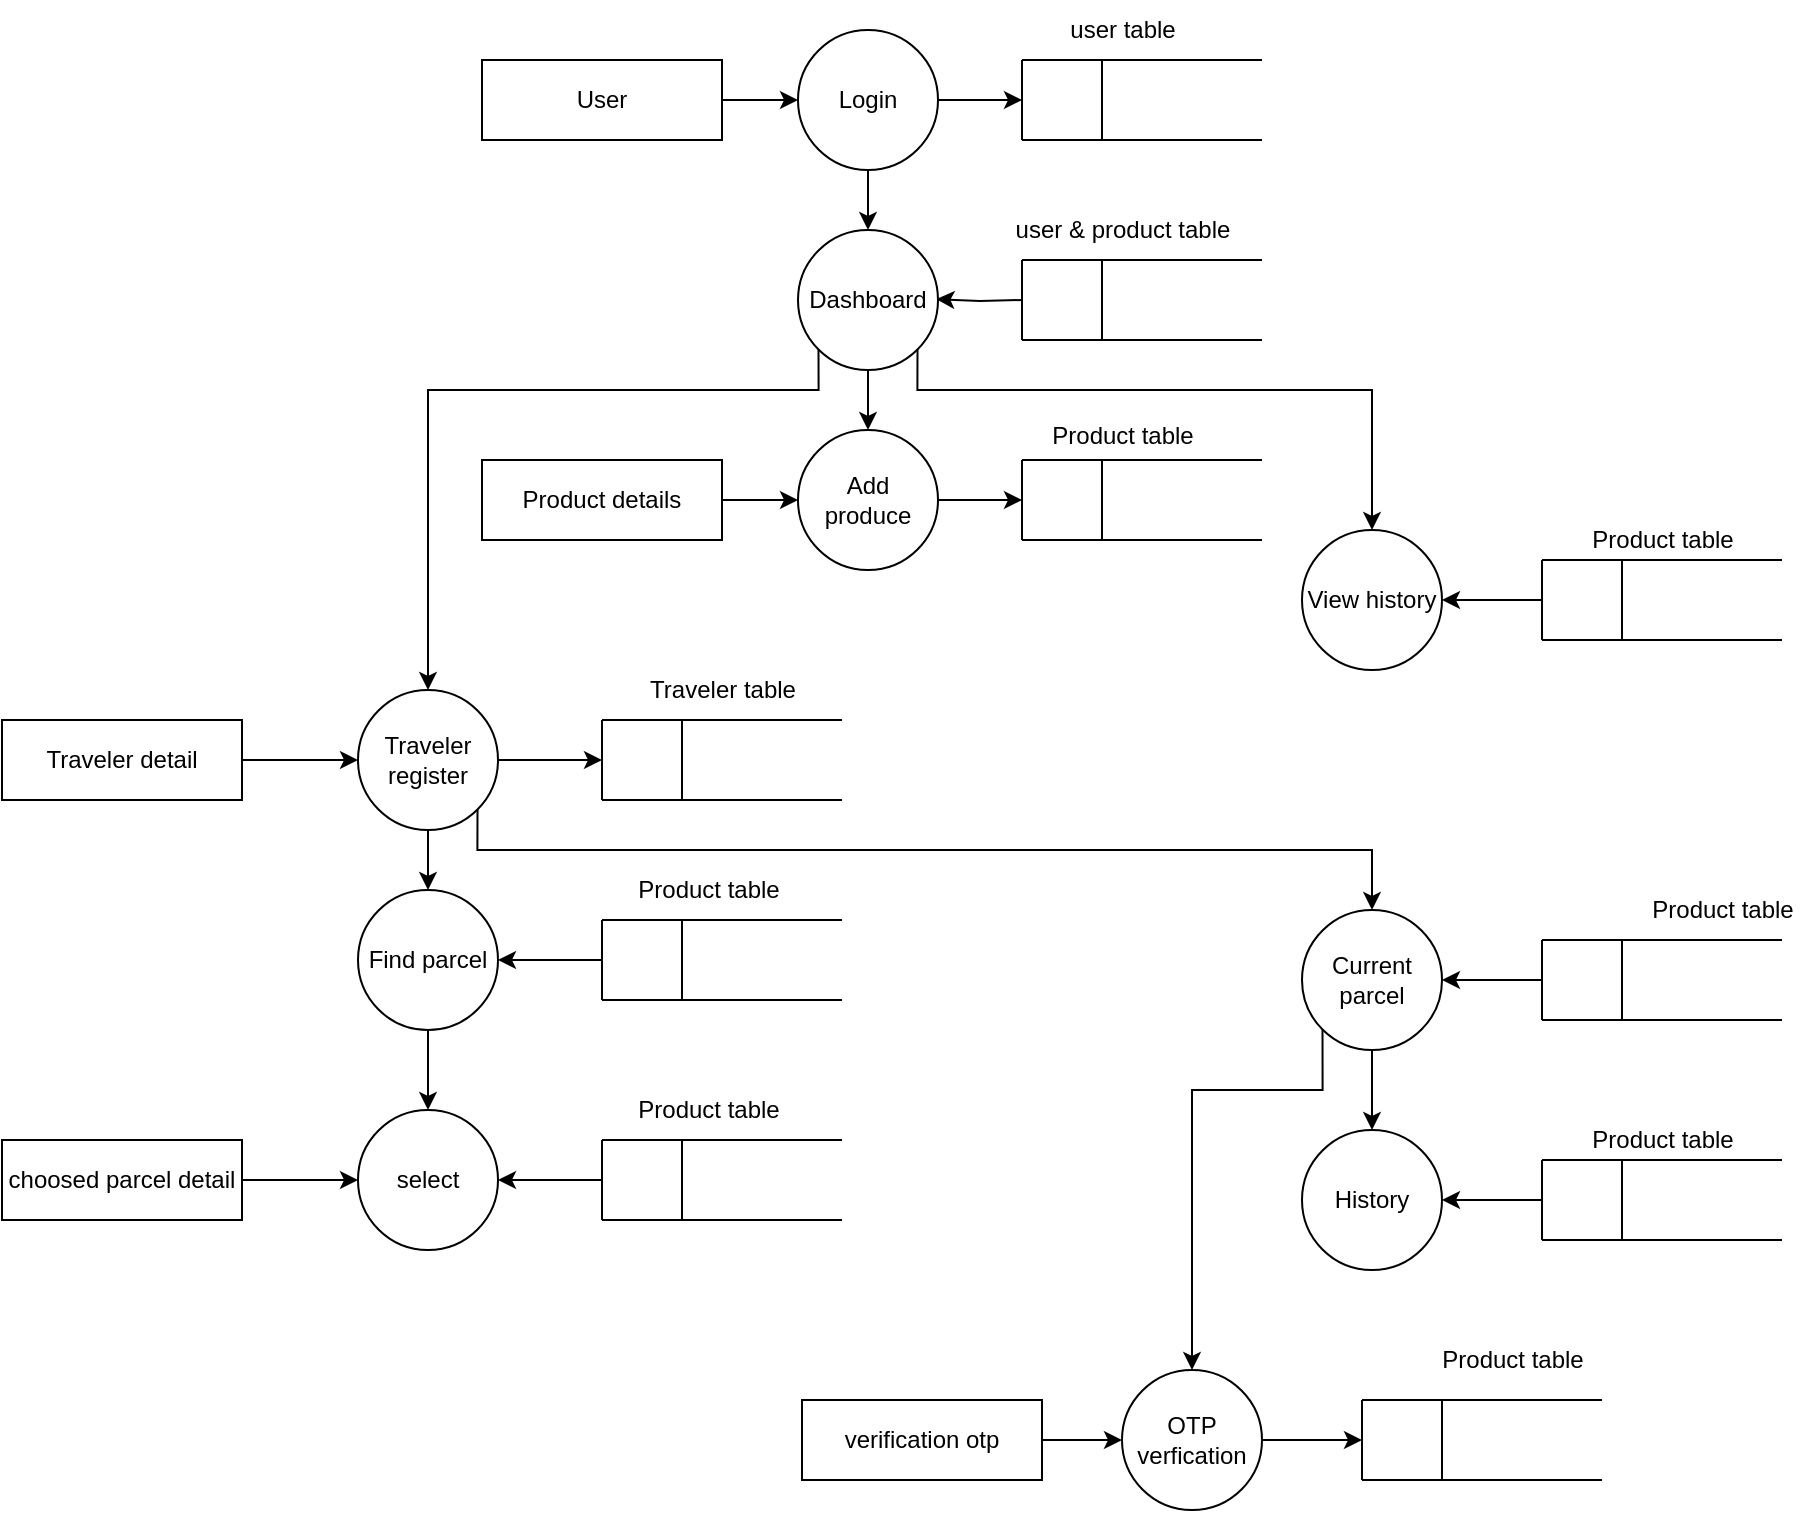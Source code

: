 <mxfile version="26.0.14">
  <diagram name="Page-1" id="l7YUqxtu2PfxJug_QhAc">
    <mxGraphModel dx="2759" dy="1013" grid="1" gridSize="10" guides="1" tooltips="1" connect="1" arrows="1" fold="1" page="1" pageScale="1" pageWidth="850" pageHeight="1100" math="0" shadow="0">
      <root>
        <mxCell id="0" />
        <mxCell id="1" parent="0" />
        <mxCell id="qzsIGpEAS1usHrQCYNtt-14" value="" style="group" vertex="1" connectable="0" parent="1">
          <mxGeometry x="440" y="85" width="120" height="40" as="geometry" />
        </mxCell>
        <mxCell id="qzsIGpEAS1usHrQCYNtt-1" value="" style="endArrow=none;html=1;rounded=0;" edge="1" parent="qzsIGpEAS1usHrQCYNtt-14">
          <mxGeometry width="50" height="50" relative="1" as="geometry">
            <mxPoint as="sourcePoint" />
            <mxPoint x="120" as="targetPoint" />
          </mxGeometry>
        </mxCell>
        <mxCell id="qzsIGpEAS1usHrQCYNtt-2" value="" style="endArrow=none;html=1;rounded=0;" edge="1" parent="qzsIGpEAS1usHrQCYNtt-14">
          <mxGeometry width="50" height="50" relative="1" as="geometry">
            <mxPoint y="40" as="sourcePoint" />
            <mxPoint as="targetPoint" />
          </mxGeometry>
        </mxCell>
        <mxCell id="qzsIGpEAS1usHrQCYNtt-3" value="" style="endArrow=none;html=1;rounded=0;" edge="1" parent="qzsIGpEAS1usHrQCYNtt-14">
          <mxGeometry width="50" height="50" relative="1" as="geometry">
            <mxPoint y="40" as="sourcePoint" />
            <mxPoint x="120" y="40" as="targetPoint" />
          </mxGeometry>
        </mxCell>
        <mxCell id="qzsIGpEAS1usHrQCYNtt-4" value="" style="endArrow=none;html=1;rounded=0;" edge="1" parent="qzsIGpEAS1usHrQCYNtt-14">
          <mxGeometry width="50" height="50" relative="1" as="geometry">
            <mxPoint x="40" y="40" as="sourcePoint" />
            <mxPoint x="40" as="targetPoint" />
          </mxGeometry>
        </mxCell>
        <mxCell id="qzsIGpEAS1usHrQCYNtt-93" value="" style="edgeStyle=orthogonalEdgeStyle;rounded=0;orthogonalLoop=1;jettySize=auto;html=1;" edge="1" parent="1" source="qzsIGpEAS1usHrQCYNtt-20" target="qzsIGpEAS1usHrQCYNtt-21">
          <mxGeometry relative="1" as="geometry" />
        </mxCell>
        <mxCell id="qzsIGpEAS1usHrQCYNtt-20" value="User" style="rounded=0;whiteSpace=wrap;html=1;" vertex="1" parent="1">
          <mxGeometry x="170" y="85" width="120" height="40" as="geometry" />
        </mxCell>
        <mxCell id="qzsIGpEAS1usHrQCYNtt-99" style="edgeStyle=orthogonalEdgeStyle;rounded=0;orthogonalLoop=1;jettySize=auto;html=1;" edge="1" parent="1" source="qzsIGpEAS1usHrQCYNtt-21">
          <mxGeometry relative="1" as="geometry">
            <mxPoint x="440.0" y="105" as="targetPoint" />
          </mxGeometry>
        </mxCell>
        <mxCell id="qzsIGpEAS1usHrQCYNtt-100" value="" style="edgeStyle=orthogonalEdgeStyle;rounded=0;orthogonalLoop=1;jettySize=auto;html=1;" edge="1" parent="1" source="qzsIGpEAS1usHrQCYNtt-21" target="qzsIGpEAS1usHrQCYNtt-36">
          <mxGeometry relative="1" as="geometry" />
        </mxCell>
        <mxCell id="qzsIGpEAS1usHrQCYNtt-21" value="Login" style="ellipse;whiteSpace=wrap;html=1;aspect=fixed;" vertex="1" parent="1">
          <mxGeometry x="328" y="70" width="70" height="70" as="geometry" />
        </mxCell>
        <mxCell id="qzsIGpEAS1usHrQCYNtt-104" style="edgeStyle=orthogonalEdgeStyle;rounded=0;orthogonalLoop=1;jettySize=auto;html=1;" edge="1" parent="1" source="qzsIGpEAS1usHrQCYNtt-35">
          <mxGeometry relative="1" as="geometry">
            <mxPoint x="440.0" y="305" as="targetPoint" />
          </mxGeometry>
        </mxCell>
        <mxCell id="qzsIGpEAS1usHrQCYNtt-35" value="Add produce" style="ellipse;whiteSpace=wrap;html=1;aspect=fixed;" vertex="1" parent="1">
          <mxGeometry x="328" y="270" width="70" height="70" as="geometry" />
        </mxCell>
        <mxCell id="qzsIGpEAS1usHrQCYNtt-101" style="edgeStyle=orthogonalEdgeStyle;rounded=0;orthogonalLoop=1;jettySize=auto;html=1;entryX=0.989;entryY=0.494;entryDx=0;entryDy=0;entryPerimeter=0;" edge="1" parent="1" target="qzsIGpEAS1usHrQCYNtt-36">
          <mxGeometry relative="1" as="geometry">
            <mxPoint x="425.0" y="205" as="targetPoint" />
            <mxPoint x="440" y="205" as="sourcePoint" />
          </mxGeometry>
        </mxCell>
        <mxCell id="qzsIGpEAS1usHrQCYNtt-102" value="" style="edgeStyle=orthogonalEdgeStyle;rounded=0;orthogonalLoop=1;jettySize=auto;html=1;" edge="1" parent="1" source="qzsIGpEAS1usHrQCYNtt-36" target="qzsIGpEAS1usHrQCYNtt-35">
          <mxGeometry relative="1" as="geometry" />
        </mxCell>
        <mxCell id="qzsIGpEAS1usHrQCYNtt-106" style="edgeStyle=orthogonalEdgeStyle;rounded=0;orthogonalLoop=1;jettySize=auto;html=1;exitX=1;exitY=1;exitDx=0;exitDy=0;entryX=0.5;entryY=0;entryDx=0;entryDy=0;" edge="1" parent="1" source="qzsIGpEAS1usHrQCYNtt-36" target="qzsIGpEAS1usHrQCYNtt-37">
          <mxGeometry relative="1" as="geometry">
            <mxPoint x="387.857" y="260" as="targetPoint" />
            <Array as="points">
              <mxPoint x="388" y="250" />
              <mxPoint x="615" y="250" />
            </Array>
          </mxGeometry>
        </mxCell>
        <mxCell id="qzsIGpEAS1usHrQCYNtt-108" style="edgeStyle=orthogonalEdgeStyle;rounded=0;orthogonalLoop=1;jettySize=auto;html=1;exitX=0;exitY=1;exitDx=0;exitDy=0;" edge="1" parent="1" source="qzsIGpEAS1usHrQCYNtt-36" target="qzsIGpEAS1usHrQCYNtt-43">
          <mxGeometry relative="1" as="geometry">
            <mxPoint x="338.571" y="260" as="targetPoint" />
            <Array as="points">
              <mxPoint x="338" y="250" />
              <mxPoint x="143" y="250" />
            </Array>
          </mxGeometry>
        </mxCell>
        <mxCell id="qzsIGpEAS1usHrQCYNtt-36" value="Dashboard" style="ellipse;whiteSpace=wrap;html=1;aspect=fixed;" vertex="1" parent="1">
          <mxGeometry x="328" y="170" width="70" height="70" as="geometry" />
        </mxCell>
        <mxCell id="qzsIGpEAS1usHrQCYNtt-37" value="View history" style="ellipse;whiteSpace=wrap;html=1;aspect=fixed;" vertex="1" parent="1">
          <mxGeometry x="580" y="320" width="70" height="70" as="geometry" />
        </mxCell>
        <mxCell id="qzsIGpEAS1usHrQCYNtt-38" value="" style="group" vertex="1" connectable="0" parent="1">
          <mxGeometry x="700" y="335" width="120" height="40" as="geometry" />
        </mxCell>
        <mxCell id="qzsIGpEAS1usHrQCYNtt-39" value="" style="endArrow=none;html=1;rounded=0;" edge="1" parent="qzsIGpEAS1usHrQCYNtt-38">
          <mxGeometry width="50" height="50" relative="1" as="geometry">
            <mxPoint as="sourcePoint" />
            <mxPoint x="120" as="targetPoint" />
          </mxGeometry>
        </mxCell>
        <mxCell id="qzsIGpEAS1usHrQCYNtt-40" value="" style="endArrow=none;html=1;rounded=0;" edge="1" parent="qzsIGpEAS1usHrQCYNtt-38">
          <mxGeometry width="50" height="50" relative="1" as="geometry">
            <mxPoint y="40" as="sourcePoint" />
            <mxPoint as="targetPoint" />
          </mxGeometry>
        </mxCell>
        <mxCell id="qzsIGpEAS1usHrQCYNtt-41" value="" style="endArrow=none;html=1;rounded=0;" edge="1" parent="qzsIGpEAS1usHrQCYNtt-38">
          <mxGeometry width="50" height="50" relative="1" as="geometry">
            <mxPoint y="40" as="sourcePoint" />
            <mxPoint x="120" y="40" as="targetPoint" />
          </mxGeometry>
        </mxCell>
        <mxCell id="qzsIGpEAS1usHrQCYNtt-42" value="" style="endArrow=none;html=1;rounded=0;" edge="1" parent="qzsIGpEAS1usHrQCYNtt-38">
          <mxGeometry width="50" height="50" relative="1" as="geometry">
            <mxPoint x="40" y="40" as="sourcePoint" />
            <mxPoint x="40" as="targetPoint" />
          </mxGeometry>
        </mxCell>
        <mxCell id="qzsIGpEAS1usHrQCYNtt-110" style="edgeStyle=orthogonalEdgeStyle;rounded=0;orthogonalLoop=1;jettySize=auto;html=1;" edge="1" parent="1" source="qzsIGpEAS1usHrQCYNtt-43">
          <mxGeometry relative="1" as="geometry">
            <mxPoint x="230.0" y="435.0" as="targetPoint" />
          </mxGeometry>
        </mxCell>
        <mxCell id="qzsIGpEAS1usHrQCYNtt-111" value="" style="edgeStyle=orthogonalEdgeStyle;rounded=0;orthogonalLoop=1;jettySize=auto;html=1;" edge="1" parent="1" source="qzsIGpEAS1usHrQCYNtt-43" target="qzsIGpEAS1usHrQCYNtt-50">
          <mxGeometry relative="1" as="geometry" />
        </mxCell>
        <mxCell id="qzsIGpEAS1usHrQCYNtt-121" style="edgeStyle=orthogonalEdgeStyle;rounded=0;orthogonalLoop=1;jettySize=auto;html=1;exitX=1;exitY=1;exitDx=0;exitDy=0;entryX=0.5;entryY=0;entryDx=0;entryDy=0;" edge="1" parent="1" source="qzsIGpEAS1usHrQCYNtt-43" target="qzsIGpEAS1usHrQCYNtt-69">
          <mxGeometry relative="1" as="geometry">
            <mxPoint x="780" y="520" as="targetPoint" />
            <Array as="points">
              <mxPoint x="168" y="480" />
              <mxPoint x="615" y="480" />
            </Array>
          </mxGeometry>
        </mxCell>
        <mxCell id="qzsIGpEAS1usHrQCYNtt-43" value="Traveler register" style="ellipse;whiteSpace=wrap;html=1;aspect=fixed;" vertex="1" parent="1">
          <mxGeometry x="108" y="400" width="70" height="70" as="geometry" />
        </mxCell>
        <mxCell id="qzsIGpEAS1usHrQCYNtt-109" value="" style="edgeStyle=orthogonalEdgeStyle;rounded=0;orthogonalLoop=1;jettySize=auto;html=1;" edge="1" parent="1" source="qzsIGpEAS1usHrQCYNtt-44" target="qzsIGpEAS1usHrQCYNtt-43">
          <mxGeometry relative="1" as="geometry" />
        </mxCell>
        <mxCell id="qzsIGpEAS1usHrQCYNtt-44" value="Traveler detail" style="rounded=0;whiteSpace=wrap;html=1;" vertex="1" parent="1">
          <mxGeometry x="-70" y="415" width="120" height="40" as="geometry" />
        </mxCell>
        <mxCell id="qzsIGpEAS1usHrQCYNtt-45" value="" style="group" vertex="1" connectable="0" parent="1">
          <mxGeometry x="230" y="415" width="120" height="40" as="geometry" />
        </mxCell>
        <mxCell id="qzsIGpEAS1usHrQCYNtt-46" value="" style="endArrow=none;html=1;rounded=0;" edge="1" parent="qzsIGpEAS1usHrQCYNtt-45">
          <mxGeometry width="50" height="50" relative="1" as="geometry">
            <mxPoint as="sourcePoint" />
            <mxPoint x="120" as="targetPoint" />
          </mxGeometry>
        </mxCell>
        <mxCell id="qzsIGpEAS1usHrQCYNtt-47" value="" style="endArrow=none;html=1;rounded=0;" edge="1" parent="qzsIGpEAS1usHrQCYNtt-45">
          <mxGeometry width="50" height="50" relative="1" as="geometry">
            <mxPoint y="40" as="sourcePoint" />
            <mxPoint as="targetPoint" />
          </mxGeometry>
        </mxCell>
        <mxCell id="qzsIGpEAS1usHrQCYNtt-48" value="" style="endArrow=none;html=1;rounded=0;" edge="1" parent="qzsIGpEAS1usHrQCYNtt-45">
          <mxGeometry width="50" height="50" relative="1" as="geometry">
            <mxPoint y="40" as="sourcePoint" />
            <mxPoint x="120" y="40" as="targetPoint" />
          </mxGeometry>
        </mxCell>
        <mxCell id="qzsIGpEAS1usHrQCYNtt-49" value="" style="endArrow=none;html=1;rounded=0;" edge="1" parent="qzsIGpEAS1usHrQCYNtt-45">
          <mxGeometry width="50" height="50" relative="1" as="geometry">
            <mxPoint x="40" y="40" as="sourcePoint" />
            <mxPoint x="40" as="targetPoint" />
          </mxGeometry>
        </mxCell>
        <mxCell id="qzsIGpEAS1usHrQCYNtt-112" value="" style="edgeStyle=orthogonalEdgeStyle;rounded=0;orthogonalLoop=1;jettySize=auto;html=1;" edge="1" parent="1" source="qzsIGpEAS1usHrQCYNtt-50" target="qzsIGpEAS1usHrQCYNtt-51">
          <mxGeometry relative="1" as="geometry" />
        </mxCell>
        <mxCell id="qzsIGpEAS1usHrQCYNtt-50" value="Find parcel" style="ellipse;whiteSpace=wrap;html=1;aspect=fixed;" vertex="1" parent="1">
          <mxGeometry x="108" y="500" width="70" height="70" as="geometry" />
        </mxCell>
        <mxCell id="qzsIGpEAS1usHrQCYNtt-51" value="select" style="ellipse;whiteSpace=wrap;html=1;aspect=fixed;" vertex="1" parent="1">
          <mxGeometry x="108" y="610" width="70" height="70" as="geometry" />
        </mxCell>
        <mxCell id="qzsIGpEAS1usHrQCYNtt-116" style="edgeStyle=orthogonalEdgeStyle;rounded=0;orthogonalLoop=1;jettySize=auto;html=1;" edge="1" parent="1" source="qzsIGpEAS1usHrQCYNtt-52">
          <mxGeometry relative="1" as="geometry">
            <mxPoint x="610" y="775" as="targetPoint" />
          </mxGeometry>
        </mxCell>
        <mxCell id="qzsIGpEAS1usHrQCYNtt-52" value="OTP verfication" style="ellipse;whiteSpace=wrap;html=1;aspect=fixed;" vertex="1" parent="1">
          <mxGeometry x="490" y="740" width="70" height="70" as="geometry" />
        </mxCell>
        <mxCell id="qzsIGpEAS1usHrQCYNtt-53" value="" style="group" vertex="1" connectable="0" parent="1">
          <mxGeometry x="230" y="515" width="120" height="40" as="geometry" />
        </mxCell>
        <mxCell id="qzsIGpEAS1usHrQCYNtt-54" value="" style="endArrow=none;html=1;rounded=0;" edge="1" parent="qzsIGpEAS1usHrQCYNtt-53">
          <mxGeometry width="50" height="50" relative="1" as="geometry">
            <mxPoint as="sourcePoint" />
            <mxPoint x="120" as="targetPoint" />
          </mxGeometry>
        </mxCell>
        <mxCell id="qzsIGpEAS1usHrQCYNtt-55" value="" style="endArrow=none;html=1;rounded=0;" edge="1" parent="qzsIGpEAS1usHrQCYNtt-53">
          <mxGeometry width="50" height="50" relative="1" as="geometry">
            <mxPoint y="40" as="sourcePoint" />
            <mxPoint as="targetPoint" />
          </mxGeometry>
        </mxCell>
        <mxCell id="qzsIGpEAS1usHrQCYNtt-56" value="" style="endArrow=none;html=1;rounded=0;" edge="1" parent="qzsIGpEAS1usHrQCYNtt-53">
          <mxGeometry width="50" height="50" relative="1" as="geometry">
            <mxPoint y="40" as="sourcePoint" />
            <mxPoint x="120" y="40" as="targetPoint" />
          </mxGeometry>
        </mxCell>
        <mxCell id="qzsIGpEAS1usHrQCYNtt-57" value="" style="endArrow=none;html=1;rounded=0;" edge="1" parent="qzsIGpEAS1usHrQCYNtt-53">
          <mxGeometry width="50" height="50" relative="1" as="geometry">
            <mxPoint x="40" y="40" as="sourcePoint" />
            <mxPoint x="40" as="targetPoint" />
          </mxGeometry>
        </mxCell>
        <mxCell id="qzsIGpEAS1usHrQCYNtt-58" value="" style="group" vertex="1" connectable="0" parent="1">
          <mxGeometry x="230" y="625" width="120" height="40" as="geometry" />
        </mxCell>
        <mxCell id="qzsIGpEAS1usHrQCYNtt-59" value="" style="endArrow=none;html=1;rounded=0;" edge="1" parent="qzsIGpEAS1usHrQCYNtt-58">
          <mxGeometry width="50" height="50" relative="1" as="geometry">
            <mxPoint as="sourcePoint" />
            <mxPoint x="120" as="targetPoint" />
          </mxGeometry>
        </mxCell>
        <mxCell id="qzsIGpEAS1usHrQCYNtt-60" value="" style="endArrow=none;html=1;rounded=0;" edge="1" parent="qzsIGpEAS1usHrQCYNtt-58">
          <mxGeometry width="50" height="50" relative="1" as="geometry">
            <mxPoint y="40" as="sourcePoint" />
            <mxPoint as="targetPoint" />
          </mxGeometry>
        </mxCell>
        <mxCell id="qzsIGpEAS1usHrQCYNtt-61" value="" style="endArrow=none;html=1;rounded=0;" edge="1" parent="qzsIGpEAS1usHrQCYNtt-58">
          <mxGeometry width="50" height="50" relative="1" as="geometry">
            <mxPoint y="40" as="sourcePoint" />
            <mxPoint x="120" y="40" as="targetPoint" />
          </mxGeometry>
        </mxCell>
        <mxCell id="qzsIGpEAS1usHrQCYNtt-62" value="" style="endArrow=none;html=1;rounded=0;" edge="1" parent="qzsIGpEAS1usHrQCYNtt-58">
          <mxGeometry width="50" height="50" relative="1" as="geometry">
            <mxPoint x="40" y="40" as="sourcePoint" />
            <mxPoint x="40" as="targetPoint" />
          </mxGeometry>
        </mxCell>
        <mxCell id="qzsIGpEAS1usHrQCYNtt-63" value="" style="group" vertex="1" connectable="0" parent="1">
          <mxGeometry x="610" y="755" width="120" height="40" as="geometry" />
        </mxCell>
        <mxCell id="qzsIGpEAS1usHrQCYNtt-64" value="" style="endArrow=none;html=1;rounded=0;" edge="1" parent="qzsIGpEAS1usHrQCYNtt-63">
          <mxGeometry width="50" height="50" relative="1" as="geometry">
            <mxPoint as="sourcePoint" />
            <mxPoint x="120" as="targetPoint" />
          </mxGeometry>
        </mxCell>
        <mxCell id="qzsIGpEAS1usHrQCYNtt-65" value="" style="endArrow=none;html=1;rounded=0;" edge="1" parent="qzsIGpEAS1usHrQCYNtt-63">
          <mxGeometry width="50" height="50" relative="1" as="geometry">
            <mxPoint y="40" as="sourcePoint" />
            <mxPoint as="targetPoint" />
          </mxGeometry>
        </mxCell>
        <mxCell id="qzsIGpEAS1usHrQCYNtt-66" value="" style="endArrow=none;html=1;rounded=0;" edge="1" parent="qzsIGpEAS1usHrQCYNtt-63">
          <mxGeometry width="50" height="50" relative="1" as="geometry">
            <mxPoint y="40" as="sourcePoint" />
            <mxPoint x="120" y="40" as="targetPoint" />
          </mxGeometry>
        </mxCell>
        <mxCell id="qzsIGpEAS1usHrQCYNtt-67" value="" style="endArrow=none;html=1;rounded=0;" edge="1" parent="qzsIGpEAS1usHrQCYNtt-63">
          <mxGeometry width="50" height="50" relative="1" as="geometry">
            <mxPoint x="40" y="40" as="sourcePoint" />
            <mxPoint x="40" as="targetPoint" />
          </mxGeometry>
        </mxCell>
        <mxCell id="qzsIGpEAS1usHrQCYNtt-68" value="History" style="ellipse;whiteSpace=wrap;html=1;aspect=fixed;" vertex="1" parent="1">
          <mxGeometry x="580" y="620" width="70" height="70" as="geometry" />
        </mxCell>
        <mxCell id="qzsIGpEAS1usHrQCYNtt-124" value="" style="edgeStyle=orthogonalEdgeStyle;rounded=0;orthogonalLoop=1;jettySize=auto;html=1;" edge="1" parent="1" source="qzsIGpEAS1usHrQCYNtt-69" target="qzsIGpEAS1usHrQCYNtt-68">
          <mxGeometry relative="1" as="geometry" />
        </mxCell>
        <mxCell id="qzsIGpEAS1usHrQCYNtt-125" style="edgeStyle=orthogonalEdgeStyle;rounded=0;orthogonalLoop=1;jettySize=auto;html=1;exitX=0;exitY=1;exitDx=0;exitDy=0;entryX=0.5;entryY=0;entryDx=0;entryDy=0;" edge="1" parent="1" source="qzsIGpEAS1usHrQCYNtt-69" target="qzsIGpEAS1usHrQCYNtt-52">
          <mxGeometry relative="1" as="geometry">
            <mxPoint x="590.4" y="610" as="targetPoint" />
            <Array as="points">
              <mxPoint x="590" y="600" />
              <mxPoint x="525" y="600" />
            </Array>
          </mxGeometry>
        </mxCell>
        <mxCell id="qzsIGpEAS1usHrQCYNtt-69" value="Current parcel" style="ellipse;whiteSpace=wrap;html=1;aspect=fixed;" vertex="1" parent="1">
          <mxGeometry x="580" y="510" width="70" height="70" as="geometry" />
        </mxCell>
        <mxCell id="qzsIGpEAS1usHrQCYNtt-70" value="" style="group" vertex="1" connectable="0" parent="1">
          <mxGeometry x="700" y="525" width="120" height="40" as="geometry" />
        </mxCell>
        <mxCell id="qzsIGpEAS1usHrQCYNtt-71" value="" style="endArrow=none;html=1;rounded=0;" edge="1" parent="qzsIGpEAS1usHrQCYNtt-70">
          <mxGeometry width="50" height="50" relative="1" as="geometry">
            <mxPoint as="sourcePoint" />
            <mxPoint x="120" as="targetPoint" />
          </mxGeometry>
        </mxCell>
        <mxCell id="qzsIGpEAS1usHrQCYNtt-72" value="" style="endArrow=none;html=1;rounded=0;" edge="1" parent="qzsIGpEAS1usHrQCYNtt-70">
          <mxGeometry width="50" height="50" relative="1" as="geometry">
            <mxPoint y="40" as="sourcePoint" />
            <mxPoint as="targetPoint" />
          </mxGeometry>
        </mxCell>
        <mxCell id="qzsIGpEAS1usHrQCYNtt-73" value="" style="endArrow=none;html=1;rounded=0;" edge="1" parent="qzsIGpEAS1usHrQCYNtt-70">
          <mxGeometry width="50" height="50" relative="1" as="geometry">
            <mxPoint y="40" as="sourcePoint" />
            <mxPoint x="120" y="40" as="targetPoint" />
          </mxGeometry>
        </mxCell>
        <mxCell id="qzsIGpEAS1usHrQCYNtt-74" value="" style="endArrow=none;html=1;rounded=0;" edge="1" parent="qzsIGpEAS1usHrQCYNtt-70">
          <mxGeometry width="50" height="50" relative="1" as="geometry">
            <mxPoint x="40" y="40" as="sourcePoint" />
            <mxPoint x="40" as="targetPoint" />
          </mxGeometry>
        </mxCell>
        <mxCell id="qzsIGpEAS1usHrQCYNtt-75" value="" style="group" vertex="1" connectable="0" parent="1">
          <mxGeometry x="700" y="635" width="120" height="40" as="geometry" />
        </mxCell>
        <mxCell id="qzsIGpEAS1usHrQCYNtt-76" value="" style="endArrow=none;html=1;rounded=0;" edge="1" parent="qzsIGpEAS1usHrQCYNtt-75">
          <mxGeometry width="50" height="50" relative="1" as="geometry">
            <mxPoint as="sourcePoint" />
            <mxPoint x="120" as="targetPoint" />
          </mxGeometry>
        </mxCell>
        <mxCell id="qzsIGpEAS1usHrQCYNtt-77" value="" style="endArrow=none;html=1;rounded=0;" edge="1" parent="qzsIGpEAS1usHrQCYNtt-75">
          <mxGeometry width="50" height="50" relative="1" as="geometry">
            <mxPoint y="40" as="sourcePoint" />
            <mxPoint as="targetPoint" />
          </mxGeometry>
        </mxCell>
        <mxCell id="qzsIGpEAS1usHrQCYNtt-78" value="" style="endArrow=none;html=1;rounded=0;" edge="1" parent="qzsIGpEAS1usHrQCYNtt-75">
          <mxGeometry width="50" height="50" relative="1" as="geometry">
            <mxPoint y="40" as="sourcePoint" />
            <mxPoint x="120" y="40" as="targetPoint" />
          </mxGeometry>
        </mxCell>
        <mxCell id="qzsIGpEAS1usHrQCYNtt-79" value="" style="endArrow=none;html=1;rounded=0;" edge="1" parent="qzsIGpEAS1usHrQCYNtt-75">
          <mxGeometry width="50" height="50" relative="1" as="geometry">
            <mxPoint x="40" y="40" as="sourcePoint" />
            <mxPoint x="40" as="targetPoint" />
          </mxGeometry>
        </mxCell>
        <mxCell id="qzsIGpEAS1usHrQCYNtt-123" value="" style="edgeStyle=orthogonalEdgeStyle;rounded=0;orthogonalLoop=1;jettySize=auto;html=1;" edge="1" parent="1" source="qzsIGpEAS1usHrQCYNtt-80" target="qzsIGpEAS1usHrQCYNtt-51">
          <mxGeometry relative="1" as="geometry" />
        </mxCell>
        <mxCell id="qzsIGpEAS1usHrQCYNtt-80" value="choosed parcel detail" style="rounded=0;whiteSpace=wrap;html=1;" vertex="1" parent="1">
          <mxGeometry x="-70" y="625" width="120" height="40" as="geometry" />
        </mxCell>
        <mxCell id="qzsIGpEAS1usHrQCYNtt-81" value="" style="group" vertex="1" connectable="0" parent="1">
          <mxGeometry x="440" y="185" width="120" height="40" as="geometry" />
        </mxCell>
        <mxCell id="qzsIGpEAS1usHrQCYNtt-82" value="" style="endArrow=none;html=1;rounded=0;" edge="1" parent="qzsIGpEAS1usHrQCYNtt-81">
          <mxGeometry width="50" height="50" relative="1" as="geometry">
            <mxPoint as="sourcePoint" />
            <mxPoint x="120" as="targetPoint" />
          </mxGeometry>
        </mxCell>
        <mxCell id="qzsIGpEAS1usHrQCYNtt-83" value="" style="endArrow=none;html=1;rounded=0;" edge="1" parent="qzsIGpEAS1usHrQCYNtt-81">
          <mxGeometry width="50" height="50" relative="1" as="geometry">
            <mxPoint y="40" as="sourcePoint" />
            <mxPoint as="targetPoint" />
          </mxGeometry>
        </mxCell>
        <mxCell id="qzsIGpEAS1usHrQCYNtt-84" value="" style="endArrow=none;html=1;rounded=0;" edge="1" parent="qzsIGpEAS1usHrQCYNtt-81">
          <mxGeometry width="50" height="50" relative="1" as="geometry">
            <mxPoint y="40" as="sourcePoint" />
            <mxPoint x="120" y="40" as="targetPoint" />
          </mxGeometry>
        </mxCell>
        <mxCell id="qzsIGpEAS1usHrQCYNtt-85" value="" style="endArrow=none;html=1;rounded=0;" edge="1" parent="qzsIGpEAS1usHrQCYNtt-81">
          <mxGeometry width="50" height="50" relative="1" as="geometry">
            <mxPoint x="40" y="40" as="sourcePoint" />
            <mxPoint x="40" as="targetPoint" />
          </mxGeometry>
        </mxCell>
        <mxCell id="qzsIGpEAS1usHrQCYNtt-103" value="" style="edgeStyle=orthogonalEdgeStyle;rounded=0;orthogonalLoop=1;jettySize=auto;html=1;" edge="1" parent="1" source="qzsIGpEAS1usHrQCYNtt-86" target="qzsIGpEAS1usHrQCYNtt-35">
          <mxGeometry relative="1" as="geometry" />
        </mxCell>
        <mxCell id="qzsIGpEAS1usHrQCYNtt-86" value="Product details" style="rounded=0;whiteSpace=wrap;html=1;" vertex="1" parent="1">
          <mxGeometry x="170" y="285" width="120" height="40" as="geometry" />
        </mxCell>
        <mxCell id="qzsIGpEAS1usHrQCYNtt-87" value="" style="group" vertex="1" connectable="0" parent="1">
          <mxGeometry x="440" y="285" width="120" height="40" as="geometry" />
        </mxCell>
        <mxCell id="qzsIGpEAS1usHrQCYNtt-88" value="" style="endArrow=none;html=1;rounded=0;" edge="1" parent="qzsIGpEAS1usHrQCYNtt-87">
          <mxGeometry width="50" height="50" relative="1" as="geometry">
            <mxPoint as="sourcePoint" />
            <mxPoint x="120" as="targetPoint" />
          </mxGeometry>
        </mxCell>
        <mxCell id="qzsIGpEAS1usHrQCYNtt-89" value="" style="endArrow=none;html=1;rounded=0;" edge="1" parent="qzsIGpEAS1usHrQCYNtt-87">
          <mxGeometry width="50" height="50" relative="1" as="geometry">
            <mxPoint y="40" as="sourcePoint" />
            <mxPoint as="targetPoint" />
          </mxGeometry>
        </mxCell>
        <mxCell id="qzsIGpEAS1usHrQCYNtt-90" value="" style="endArrow=none;html=1;rounded=0;" edge="1" parent="qzsIGpEAS1usHrQCYNtt-87">
          <mxGeometry width="50" height="50" relative="1" as="geometry">
            <mxPoint y="40" as="sourcePoint" />
            <mxPoint x="120" y="40" as="targetPoint" />
          </mxGeometry>
        </mxCell>
        <mxCell id="qzsIGpEAS1usHrQCYNtt-91" value="" style="endArrow=none;html=1;rounded=0;" edge="1" parent="qzsIGpEAS1usHrQCYNtt-87">
          <mxGeometry width="50" height="50" relative="1" as="geometry">
            <mxPoint x="40" y="40" as="sourcePoint" />
            <mxPoint x="40" as="targetPoint" />
          </mxGeometry>
        </mxCell>
        <mxCell id="qzsIGpEAS1usHrQCYNtt-115" value="" style="edgeStyle=orthogonalEdgeStyle;rounded=0;orthogonalLoop=1;jettySize=auto;html=1;" edge="1" parent="1" source="qzsIGpEAS1usHrQCYNtt-92" target="qzsIGpEAS1usHrQCYNtt-52">
          <mxGeometry relative="1" as="geometry" />
        </mxCell>
        <mxCell id="qzsIGpEAS1usHrQCYNtt-92" value="verification otp" style="rounded=0;whiteSpace=wrap;html=1;" vertex="1" parent="1">
          <mxGeometry x="330" y="755" width="120" height="40" as="geometry" />
        </mxCell>
        <mxCell id="qzsIGpEAS1usHrQCYNtt-107" value="" style="endArrow=classic;html=1;rounded=0;entryX=1;entryY=0.5;entryDx=0;entryDy=0;" edge="1" parent="1" target="qzsIGpEAS1usHrQCYNtt-37">
          <mxGeometry width="50" height="50" relative="1" as="geometry">
            <mxPoint x="700" y="355" as="sourcePoint" />
            <mxPoint x="500" y="310" as="targetPoint" />
          </mxGeometry>
        </mxCell>
        <mxCell id="qzsIGpEAS1usHrQCYNtt-117" value="" style="endArrow=classic;html=1;rounded=0;entryX=1;entryY=0.5;entryDx=0;entryDy=0;" edge="1" parent="1" target="qzsIGpEAS1usHrQCYNtt-50">
          <mxGeometry width="50" height="50" relative="1" as="geometry">
            <mxPoint x="230" y="535" as="sourcePoint" />
            <mxPoint x="180" y="540" as="targetPoint" />
          </mxGeometry>
        </mxCell>
        <mxCell id="qzsIGpEAS1usHrQCYNtt-118" value="" style="endArrow=classic;html=1;rounded=0;entryX=1;entryY=0.5;entryDx=0;entryDy=0;" edge="1" parent="1" target="qzsIGpEAS1usHrQCYNtt-51">
          <mxGeometry width="50" height="50" relative="1" as="geometry">
            <mxPoint x="230" y="645" as="sourcePoint" />
            <mxPoint x="270" y="550" as="targetPoint" />
          </mxGeometry>
        </mxCell>
        <mxCell id="qzsIGpEAS1usHrQCYNtt-122" value="" style="endArrow=classic;html=1;rounded=0;entryX=1;entryY=0.5;entryDx=0;entryDy=0;" edge="1" parent="1" target="qzsIGpEAS1usHrQCYNtt-69">
          <mxGeometry width="50" height="50" relative="1" as="geometry">
            <mxPoint x="700" y="545" as="sourcePoint" />
            <mxPoint x="530" y="560" as="targetPoint" />
          </mxGeometry>
        </mxCell>
        <mxCell id="qzsIGpEAS1usHrQCYNtt-126" value="" style="endArrow=classic;html=1;rounded=0;entryX=1;entryY=0.5;entryDx=0;entryDy=0;" edge="1" parent="1" target="qzsIGpEAS1usHrQCYNtt-68">
          <mxGeometry width="50" height="50" relative="1" as="geometry">
            <mxPoint x="700" y="655" as="sourcePoint" />
            <mxPoint x="560" y="660" as="targetPoint" />
          </mxGeometry>
        </mxCell>
        <mxCell id="qzsIGpEAS1usHrQCYNtt-127" value="user table" style="text;html=1;align=center;verticalAlign=middle;resizable=0;points=[];autosize=1;strokeColor=none;fillColor=none;" vertex="1" parent="1">
          <mxGeometry x="450" y="55" width="80" height="30" as="geometry" />
        </mxCell>
        <mxCell id="qzsIGpEAS1usHrQCYNtt-128" value="user &amp;amp; product table" style="text;html=1;align=center;verticalAlign=middle;resizable=0;points=[];autosize=1;strokeColor=none;fillColor=none;" vertex="1" parent="1">
          <mxGeometry x="425" y="155" width="130" height="30" as="geometry" />
        </mxCell>
        <mxCell id="qzsIGpEAS1usHrQCYNtt-129" value="Product table" style="text;html=1;align=center;verticalAlign=middle;resizable=0;points=[];autosize=1;strokeColor=none;fillColor=none;" vertex="1" parent="1">
          <mxGeometry x="445" y="258" width="90" height="30" as="geometry" />
        </mxCell>
        <mxCell id="qzsIGpEAS1usHrQCYNtt-130" value="Product table" style="text;html=1;align=center;verticalAlign=middle;resizable=0;points=[];autosize=1;strokeColor=none;fillColor=none;" vertex="1" parent="1">
          <mxGeometry x="715" y="310" width="90" height="30" as="geometry" />
        </mxCell>
        <mxCell id="qzsIGpEAS1usHrQCYNtt-131" value="Product table" style="text;html=1;align=center;verticalAlign=middle;resizable=0;points=[];autosize=1;strokeColor=none;fillColor=none;" vertex="1" parent="1">
          <mxGeometry x="238" y="485" width="90" height="30" as="geometry" />
        </mxCell>
        <mxCell id="qzsIGpEAS1usHrQCYNtt-132" value="Product table" style="text;html=1;align=center;verticalAlign=middle;resizable=0;points=[];autosize=1;strokeColor=none;fillColor=none;" vertex="1" parent="1">
          <mxGeometry x="238" y="595" width="90" height="30" as="geometry" />
        </mxCell>
        <mxCell id="qzsIGpEAS1usHrQCYNtt-133" value="Product table" style="text;html=1;align=center;verticalAlign=middle;resizable=0;points=[];autosize=1;strokeColor=none;fillColor=none;" vertex="1" parent="1">
          <mxGeometry x="745" y="495" width="90" height="30" as="geometry" />
        </mxCell>
        <mxCell id="qzsIGpEAS1usHrQCYNtt-134" value="Product table" style="text;html=1;align=center;verticalAlign=middle;resizable=0;points=[];autosize=1;strokeColor=none;fillColor=none;" vertex="1" parent="1">
          <mxGeometry x="715" y="610" width="90" height="30" as="geometry" />
        </mxCell>
        <mxCell id="qzsIGpEAS1usHrQCYNtt-135" value="Product table" style="text;html=1;align=center;verticalAlign=middle;resizable=0;points=[];autosize=1;strokeColor=none;fillColor=none;" vertex="1" parent="1">
          <mxGeometry x="640" y="720" width="90" height="30" as="geometry" />
        </mxCell>
        <mxCell id="qzsIGpEAS1usHrQCYNtt-136" value="Traveler table" style="text;html=1;align=center;verticalAlign=middle;resizable=0;points=[];autosize=1;strokeColor=none;fillColor=none;" vertex="1" parent="1">
          <mxGeometry x="240" y="385" width="100" height="30" as="geometry" />
        </mxCell>
      </root>
    </mxGraphModel>
  </diagram>
</mxfile>
